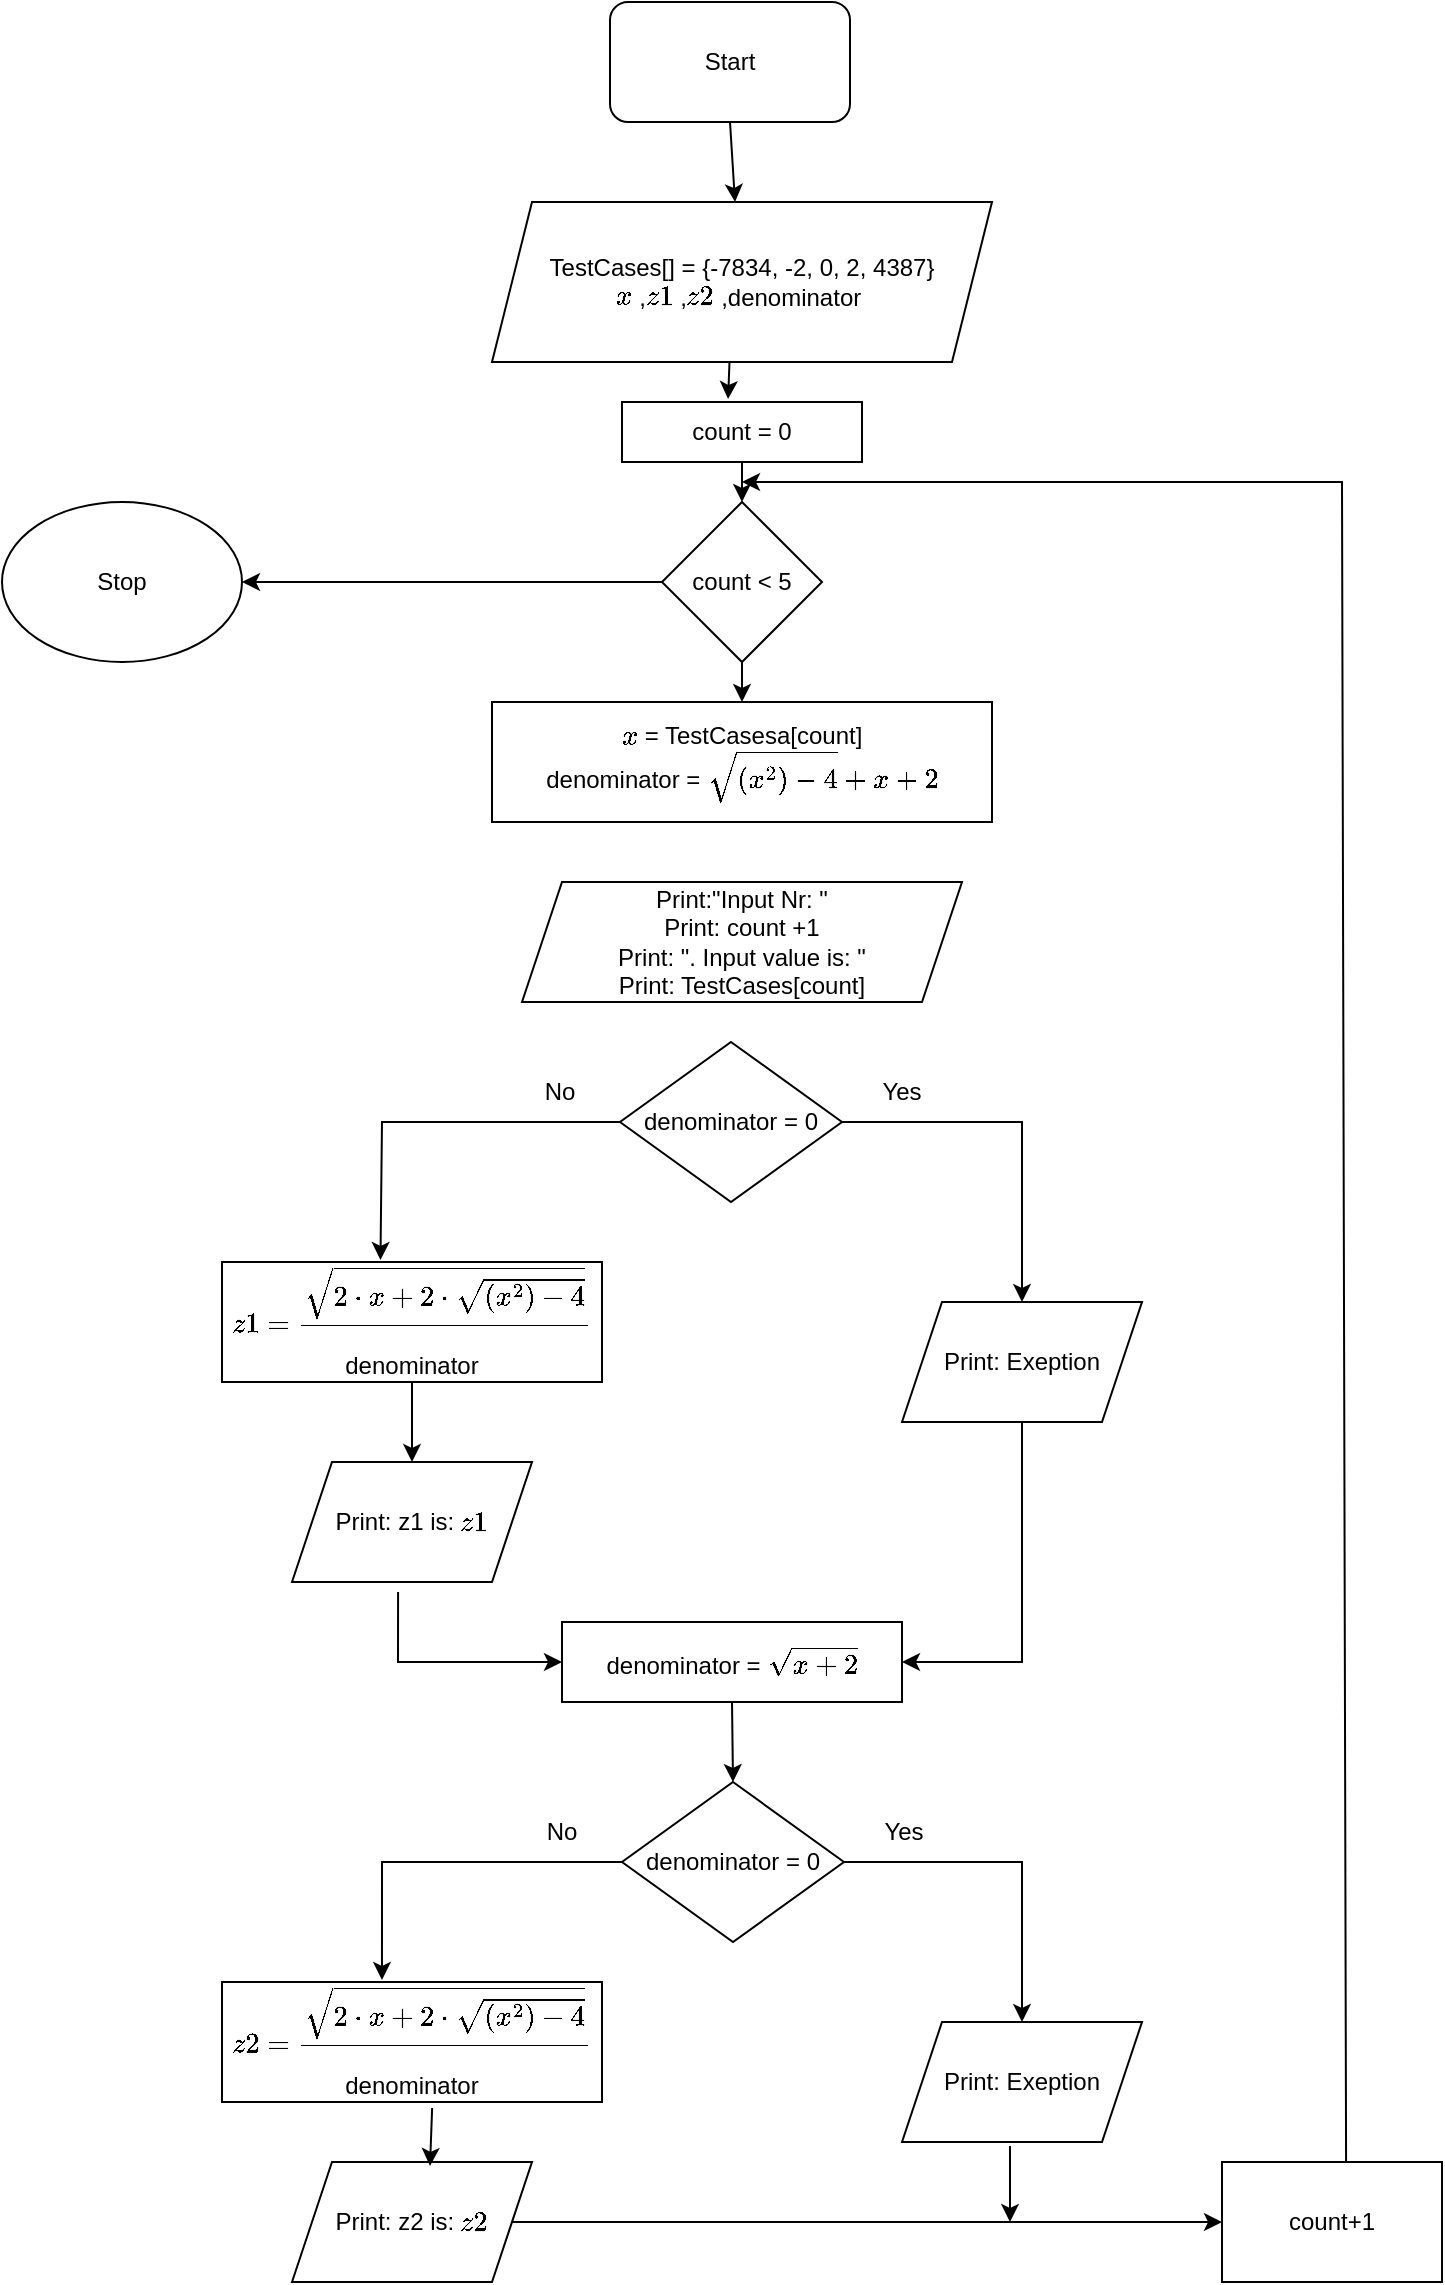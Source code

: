 <mxfile version="22.0.8" type="github">
  <diagram name="Page-1" id="uwX-0Uft41n9snrs1WHI">
    <mxGraphModel dx="1434" dy="758" grid="1" gridSize="10" guides="1" tooltips="1" connect="1" arrows="1" fold="1" page="1" pageScale="1" pageWidth="827" pageHeight="1169" math="1" shadow="0">
      <root>
        <mxCell id="0" />
        <mxCell id="1" parent="0" />
        <mxCell id="ijZUeoPcKcF7YOUvLgaa-1" value="Start" style="rounded=1;whiteSpace=wrap;html=1;" vertex="1" parent="1">
          <mxGeometry x="354" y="10" width="120" height="60" as="geometry" />
        </mxCell>
        <mxCell id="ijZUeoPcKcF7YOUvLgaa-3" value="" style="endArrow=classic;html=1;rounded=0;exitX=0.5;exitY=1;exitDx=0;exitDy=0;entryX=0.486;entryY=0;entryDx=0;entryDy=0;entryPerimeter=0;" edge="1" parent="1" source="ijZUeoPcKcF7YOUvLgaa-1" target="ijZUeoPcKcF7YOUvLgaa-5">
          <mxGeometry width="50" height="50" relative="1" as="geometry">
            <mxPoint x="419.71" y="70" as="sourcePoint" />
            <mxPoint x="419.71" y="140" as="targetPoint" />
          </mxGeometry>
        </mxCell>
        <mxCell id="ijZUeoPcKcF7YOUvLgaa-5" value="TestCases[] = {-7834, -2, 0, 2, 4387}&lt;br&gt;`x` ,`z1` ,`z2` ,denominator&amp;nbsp;" style="shape=parallelogram;perimeter=parallelogramPerimeter;whiteSpace=wrap;html=1;fixedSize=1;" vertex="1" parent="1">
          <mxGeometry x="295" y="110" width="250" height="80" as="geometry" />
        </mxCell>
        <mxCell id="ijZUeoPcKcF7YOUvLgaa-6" value="count = 0" style="rounded=0;whiteSpace=wrap;html=1;" vertex="1" parent="1">
          <mxGeometry x="360" y="210" width="120" height="30" as="geometry" />
        </mxCell>
        <mxCell id="ijZUeoPcKcF7YOUvLgaa-7" value="" style="endArrow=classic;html=1;rounded=0;exitX=0.475;exitY=1;exitDx=0;exitDy=0;exitPerimeter=0;entryX=0.442;entryY=-0.05;entryDx=0;entryDy=0;entryPerimeter=0;" edge="1" parent="1" source="ijZUeoPcKcF7YOUvLgaa-5" target="ijZUeoPcKcF7YOUvLgaa-6">
          <mxGeometry width="50" height="50" relative="1" as="geometry">
            <mxPoint x="390" y="220" as="sourcePoint" />
            <mxPoint x="440" y="170" as="targetPoint" />
          </mxGeometry>
        </mxCell>
        <mxCell id="ijZUeoPcKcF7YOUvLgaa-8" value="`x` = TestCasesa[count]&lt;br&gt;denominator = `sqrt((x^2)-4)+x+2`" style="rounded=0;whiteSpace=wrap;html=1;" vertex="1" parent="1">
          <mxGeometry x="295" y="360" width="250" height="60" as="geometry" />
        </mxCell>
        <mxCell id="ijZUeoPcKcF7YOUvLgaa-10" value="count &amp;lt; 5" style="rhombus;whiteSpace=wrap;html=1;" vertex="1" parent="1">
          <mxGeometry x="380" y="260" width="80" height="80" as="geometry" />
        </mxCell>
        <mxCell id="ijZUeoPcKcF7YOUvLgaa-11" value="denominator = 0" style="rhombus;whiteSpace=wrap;html=1;" vertex="1" parent="1">
          <mxGeometry x="359" y="530" width="111" height="80" as="geometry" />
        </mxCell>
        <mxCell id="ijZUeoPcKcF7YOUvLgaa-12" value="Print:&quot;Input Nr: &quot;&lt;br&gt;Print: count +1&lt;br&gt;Print: &quot;. Input value is: &quot;&lt;br&gt;Print: TestCases[count]" style="shape=parallelogram;perimeter=parallelogramPerimeter;whiteSpace=wrap;html=1;fixedSize=1;" vertex="1" parent="1">
          <mxGeometry x="310" y="450" width="220" height="60" as="geometry" />
        </mxCell>
        <mxCell id="ijZUeoPcKcF7YOUvLgaa-14" value="" style="endArrow=classic;html=1;rounded=0;exitX=1;exitY=0.5;exitDx=0;exitDy=0;entryX=0.5;entryY=0;entryDx=0;entryDy=0;" edge="1" parent="1" source="ijZUeoPcKcF7YOUvLgaa-11" target="ijZUeoPcKcF7YOUvLgaa-18">
          <mxGeometry width="50" height="50" relative="1" as="geometry">
            <mxPoint x="460" y="575" as="sourcePoint" />
            <mxPoint x="560" y="640" as="targetPoint" />
            <Array as="points">
              <mxPoint x="560" y="570" />
            </Array>
          </mxGeometry>
        </mxCell>
        <mxCell id="ijZUeoPcKcF7YOUvLgaa-15" value="" style="endArrow=classic;html=1;rounded=0;exitX=0;exitY=0.5;exitDx=0;exitDy=0;entryX=0.417;entryY=-0.017;entryDx=0;entryDy=0;entryPerimeter=0;" edge="1" parent="1" source="ijZUeoPcKcF7YOUvLgaa-11" target="ijZUeoPcKcF7YOUvLgaa-19">
          <mxGeometry width="50" height="50" relative="1" as="geometry">
            <mxPoint x="340" y="500" as="sourcePoint" />
            <mxPoint x="280" y="650" as="targetPoint" />
            <Array as="points">
              <mxPoint x="240" y="570" />
            </Array>
          </mxGeometry>
        </mxCell>
        <mxCell id="ijZUeoPcKcF7YOUvLgaa-16" value="Yes" style="text;html=1;strokeColor=none;fillColor=none;align=center;verticalAlign=middle;whiteSpace=wrap;rounded=0;" vertex="1" parent="1">
          <mxGeometry x="470" y="540" width="60" height="30" as="geometry" />
        </mxCell>
        <mxCell id="ijZUeoPcKcF7YOUvLgaa-17" value="No" style="text;html=1;strokeColor=none;fillColor=none;align=center;verticalAlign=middle;whiteSpace=wrap;rounded=0;" vertex="1" parent="1">
          <mxGeometry x="299" y="540" width="60" height="30" as="geometry" />
        </mxCell>
        <mxCell id="ijZUeoPcKcF7YOUvLgaa-18" value="Print: Exeption" style="shape=parallelogram;perimeter=parallelogramPerimeter;whiteSpace=wrap;html=1;fixedSize=1;" vertex="1" parent="1">
          <mxGeometry x="500" y="660" width="120" height="60" as="geometry" />
        </mxCell>
        <mxCell id="ijZUeoPcKcF7YOUvLgaa-19" value="`z1 = sqrt(2*x + 2*sqrt((x^2)-4))/`&lt;br&gt;denominator" style="rounded=0;whiteSpace=wrap;html=1;" vertex="1" parent="1">
          <mxGeometry x="160" y="640" width="190" height="60" as="geometry" />
        </mxCell>
        <mxCell id="ijZUeoPcKcF7YOUvLgaa-20" value="Print: z1 is: `z1`" style="shape=parallelogram;perimeter=parallelogramPerimeter;whiteSpace=wrap;html=1;fixedSize=1;" vertex="1" parent="1">
          <mxGeometry x="195" y="740" width="120" height="60" as="geometry" />
        </mxCell>
        <mxCell id="ijZUeoPcKcF7YOUvLgaa-21" value="" style="endArrow=classic;html=1;rounded=0;exitX=0.5;exitY=1;exitDx=0;exitDy=0;entryX=0.5;entryY=0;entryDx=0;entryDy=0;" edge="1" parent="1" source="ijZUeoPcKcF7YOUvLgaa-19" target="ijZUeoPcKcF7YOUvLgaa-20">
          <mxGeometry width="50" height="50" relative="1" as="geometry">
            <mxPoint x="330" y="690" as="sourcePoint" />
            <mxPoint x="380" y="640" as="targetPoint" />
          </mxGeometry>
        </mxCell>
        <mxCell id="ijZUeoPcKcF7YOUvLgaa-22" value="" style="endArrow=classic;html=1;rounded=0;exitX=0.5;exitY=1;exitDx=0;exitDy=0;entryX=1;entryY=0.5;entryDx=0;entryDy=0;" edge="1" parent="1" source="ijZUeoPcKcF7YOUvLgaa-18" target="ijZUeoPcKcF7YOUvLgaa-23">
          <mxGeometry width="50" height="50" relative="1" as="geometry">
            <mxPoint x="330" y="690" as="sourcePoint" />
            <mxPoint x="560" y="990" as="targetPoint" />
            <Array as="points">
              <mxPoint x="560" y="840" />
            </Array>
          </mxGeometry>
        </mxCell>
        <mxCell id="ijZUeoPcKcF7YOUvLgaa-23" value="denominator = `sqrt(x+2)`" style="rounded=0;whiteSpace=wrap;html=1;" vertex="1" parent="1">
          <mxGeometry x="330" y="820" width="170" height="40" as="geometry" />
        </mxCell>
        <mxCell id="ijZUeoPcKcF7YOUvLgaa-24" value="" style="endArrow=classic;html=1;rounded=0;exitX=0.442;exitY=1.083;exitDx=0;exitDy=0;exitPerimeter=0;entryX=0;entryY=0.5;entryDx=0;entryDy=0;" edge="1" parent="1" source="ijZUeoPcKcF7YOUvLgaa-20" target="ijZUeoPcKcF7YOUvLgaa-23">
          <mxGeometry width="50" height="50" relative="1" as="geometry">
            <mxPoint x="330" y="690" as="sourcePoint" />
            <mxPoint x="280" y="980" as="targetPoint" />
            <Array as="points">
              <mxPoint x="248" y="840" />
            </Array>
          </mxGeometry>
        </mxCell>
        <mxCell id="ijZUeoPcKcF7YOUvLgaa-25" value="denominator = 0" style="rhombus;whiteSpace=wrap;html=1;" vertex="1" parent="1">
          <mxGeometry x="360" y="900" width="111" height="80" as="geometry" />
        </mxCell>
        <mxCell id="ijZUeoPcKcF7YOUvLgaa-26" value="" style="endArrow=classic;html=1;rounded=0;exitX=1;exitY=0.5;exitDx=0;exitDy=0;entryX=0.5;entryY=0;entryDx=0;entryDy=0;" edge="1" parent="1" source="ijZUeoPcKcF7YOUvLgaa-25" target="ijZUeoPcKcF7YOUvLgaa-30">
          <mxGeometry width="50" height="50" relative="1" as="geometry">
            <mxPoint x="480" y="995" as="sourcePoint" />
            <mxPoint x="580" y="1060" as="targetPoint" />
            <Array as="points">
              <mxPoint x="560" y="940" />
            </Array>
          </mxGeometry>
        </mxCell>
        <mxCell id="ijZUeoPcKcF7YOUvLgaa-27" value="" style="endArrow=classic;html=1;rounded=0;exitX=0;exitY=0.5;exitDx=0;exitDy=0;entryX=0.421;entryY=-0.017;entryDx=0;entryDy=0;entryPerimeter=0;" edge="1" parent="1" source="ijZUeoPcKcF7YOUvLgaa-25" target="ijZUeoPcKcF7YOUvLgaa-32">
          <mxGeometry width="50" height="50" relative="1" as="geometry">
            <mxPoint x="360" y="920" as="sourcePoint" />
            <mxPoint x="240" y="1010" as="targetPoint" />
            <Array as="points">
              <mxPoint x="240" y="940" />
            </Array>
          </mxGeometry>
        </mxCell>
        <mxCell id="ijZUeoPcKcF7YOUvLgaa-28" value="Yes" style="text;html=1;strokeColor=none;fillColor=none;align=center;verticalAlign=middle;whiteSpace=wrap;rounded=0;" vertex="1" parent="1">
          <mxGeometry x="471" y="910" width="60" height="30" as="geometry" />
        </mxCell>
        <mxCell id="ijZUeoPcKcF7YOUvLgaa-29" value="No" style="text;html=1;strokeColor=none;fillColor=none;align=center;verticalAlign=middle;whiteSpace=wrap;rounded=0;" vertex="1" parent="1">
          <mxGeometry x="300" y="910" width="60" height="30" as="geometry" />
        </mxCell>
        <mxCell id="ijZUeoPcKcF7YOUvLgaa-30" value="Print: Exeption" style="shape=parallelogram;perimeter=parallelogramPerimeter;whiteSpace=wrap;html=1;fixedSize=1;" vertex="1" parent="1">
          <mxGeometry x="500" y="1020" width="120" height="60" as="geometry" />
        </mxCell>
        <mxCell id="ijZUeoPcKcF7YOUvLgaa-32" value="`z2 = sqrt(2*x + 2*sqrt((x^2)-4))/`&lt;br&gt;denominator" style="rounded=0;whiteSpace=wrap;html=1;" vertex="1" parent="1">
          <mxGeometry x="160" y="1000" width="190" height="60" as="geometry" />
        </mxCell>
        <mxCell id="ijZUeoPcKcF7YOUvLgaa-33" value="" style="endArrow=classic;html=1;rounded=0;exitX=0.5;exitY=1;exitDx=0;exitDy=0;entryX=0.5;entryY=0;entryDx=0;entryDy=0;" edge="1" parent="1" source="ijZUeoPcKcF7YOUvLgaa-23" target="ijZUeoPcKcF7YOUvLgaa-25">
          <mxGeometry width="50" height="50" relative="1" as="geometry">
            <mxPoint x="330" y="750" as="sourcePoint" />
            <mxPoint x="380" y="700" as="targetPoint" />
          </mxGeometry>
        </mxCell>
        <mxCell id="ijZUeoPcKcF7YOUvLgaa-36" value="" style="endArrow=classic;html=1;rounded=0;exitX=0.5;exitY=1;exitDx=0;exitDy=0;entryX=0.5;entryY=0;entryDx=0;entryDy=0;" edge="1" parent="1" source="ijZUeoPcKcF7YOUvLgaa-6" target="ijZUeoPcKcF7YOUvLgaa-10">
          <mxGeometry width="50" height="50" relative="1" as="geometry">
            <mxPoint x="330" y="350" as="sourcePoint" />
            <mxPoint x="380" y="300" as="targetPoint" />
          </mxGeometry>
        </mxCell>
        <mxCell id="ijZUeoPcKcF7YOUvLgaa-38" value="" style="endArrow=classic;html=1;rounded=0;exitX=0.5;exitY=1;exitDx=0;exitDy=0;entryX=0.5;entryY=0;entryDx=0;entryDy=0;" edge="1" parent="1" source="ijZUeoPcKcF7YOUvLgaa-10" target="ijZUeoPcKcF7YOUvLgaa-8">
          <mxGeometry width="50" height="50" relative="1" as="geometry">
            <mxPoint x="330" y="350" as="sourcePoint" />
            <mxPoint x="380" y="300" as="targetPoint" />
          </mxGeometry>
        </mxCell>
        <mxCell id="ijZUeoPcKcF7YOUvLgaa-39" value="count+1" style="rounded=0;whiteSpace=wrap;html=1;" vertex="1" parent="1">
          <mxGeometry x="660" y="1090" width="110" height="60" as="geometry" />
        </mxCell>
        <mxCell id="ijZUeoPcKcF7YOUvLgaa-41" value="Print: z2 is: `z2`" style="shape=parallelogram;perimeter=parallelogramPerimeter;whiteSpace=wrap;html=1;fixedSize=1;" vertex="1" parent="1">
          <mxGeometry x="195" y="1090" width="120" height="60" as="geometry" />
        </mxCell>
        <mxCell id="ijZUeoPcKcF7YOUvLgaa-42" value="" style="endArrow=classic;html=1;rounded=0;exitX=0.553;exitY=1.05;exitDx=0;exitDy=0;exitPerimeter=0;entryX=0.575;entryY=0.033;entryDx=0;entryDy=0;entryPerimeter=0;" edge="1" parent="1" source="ijZUeoPcKcF7YOUvLgaa-32" target="ijZUeoPcKcF7YOUvLgaa-41">
          <mxGeometry width="50" height="50" relative="1" as="geometry">
            <mxPoint x="330" y="1050" as="sourcePoint" />
            <mxPoint x="240" y="1090" as="targetPoint" />
          </mxGeometry>
        </mxCell>
        <mxCell id="ijZUeoPcKcF7YOUvLgaa-43" value="" style="endArrow=classic;html=1;rounded=0;exitX=1;exitY=0.5;exitDx=0;exitDy=0;entryX=0;entryY=0.5;entryDx=0;entryDy=0;" edge="1" parent="1" source="ijZUeoPcKcF7YOUvLgaa-41" target="ijZUeoPcKcF7YOUvLgaa-39">
          <mxGeometry width="50" height="50" relative="1" as="geometry">
            <mxPoint x="330" y="950" as="sourcePoint" />
            <mxPoint x="380" y="900" as="targetPoint" />
          </mxGeometry>
        </mxCell>
        <mxCell id="ijZUeoPcKcF7YOUvLgaa-44" value="" style="endArrow=classic;html=1;rounded=0;exitX=0.45;exitY=1.033;exitDx=0;exitDy=0;exitPerimeter=0;" edge="1" parent="1" source="ijZUeoPcKcF7YOUvLgaa-30">
          <mxGeometry width="50" height="50" relative="1" as="geometry">
            <mxPoint x="330" y="950" as="sourcePoint" />
            <mxPoint x="554" y="1120" as="targetPoint" />
          </mxGeometry>
        </mxCell>
        <mxCell id="ijZUeoPcKcF7YOUvLgaa-45" value="" style="endArrow=classic;html=1;rounded=0;exitX=0.564;exitY=0;exitDx=0;exitDy=0;exitPerimeter=0;" edge="1" parent="1" source="ijZUeoPcKcF7YOUvLgaa-39">
          <mxGeometry width="50" height="50" relative="1" as="geometry">
            <mxPoint x="330" y="950" as="sourcePoint" />
            <mxPoint x="420" y="250" as="targetPoint" />
            <Array as="points">
              <mxPoint x="720" y="250" />
            </Array>
          </mxGeometry>
        </mxCell>
        <mxCell id="ijZUeoPcKcF7YOUvLgaa-46" value="" style="endArrow=classic;html=1;rounded=0;exitX=0;exitY=0.5;exitDx=0;exitDy=0;" edge="1" parent="1" source="ijZUeoPcKcF7YOUvLgaa-10" target="ijZUeoPcKcF7YOUvLgaa-47">
          <mxGeometry width="50" height="50" relative="1" as="geometry">
            <mxPoint x="330" y="550" as="sourcePoint" />
            <mxPoint x="150" y="300" as="targetPoint" />
          </mxGeometry>
        </mxCell>
        <mxCell id="ijZUeoPcKcF7YOUvLgaa-47" value="Stop" style="ellipse;whiteSpace=wrap;html=1;" vertex="1" parent="1">
          <mxGeometry x="50" y="260" width="120" height="80" as="geometry" />
        </mxCell>
      </root>
    </mxGraphModel>
  </diagram>
</mxfile>
